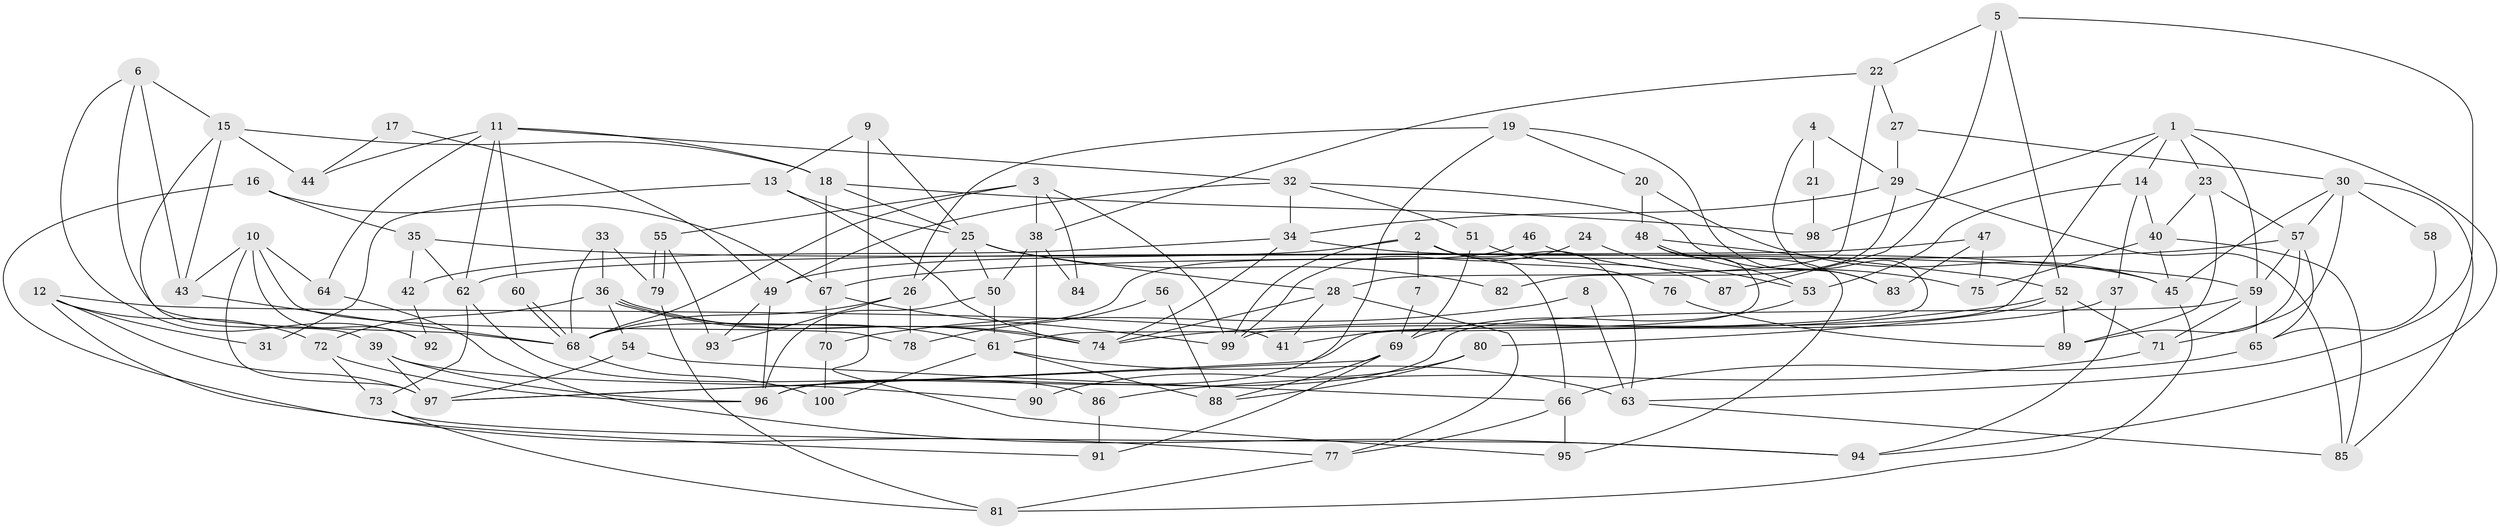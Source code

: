 // Generated by graph-tools (version 1.1) at 2025/11/02/21/25 10:11:14]
// undirected, 100 vertices, 200 edges
graph export_dot {
graph [start="1"]
  node [color=gray90,style=filled];
  1;
  2;
  3;
  4;
  5;
  6;
  7;
  8;
  9;
  10;
  11;
  12;
  13;
  14;
  15;
  16;
  17;
  18;
  19;
  20;
  21;
  22;
  23;
  24;
  25;
  26;
  27;
  28;
  29;
  30;
  31;
  32;
  33;
  34;
  35;
  36;
  37;
  38;
  39;
  40;
  41;
  42;
  43;
  44;
  45;
  46;
  47;
  48;
  49;
  50;
  51;
  52;
  53;
  54;
  55;
  56;
  57;
  58;
  59;
  60;
  61;
  62;
  63;
  64;
  65;
  66;
  67;
  68;
  69;
  70;
  71;
  72;
  73;
  74;
  75;
  76;
  77;
  78;
  79;
  80;
  81;
  82;
  83;
  84;
  85;
  86;
  87;
  88;
  89;
  90;
  91;
  92;
  93;
  94;
  95;
  96;
  97;
  98;
  99;
  100;
  1 -- 94;
  1 -- 14;
  1 -- 23;
  1 -- 59;
  1 -- 98;
  1 -- 99;
  2 -- 49;
  2 -- 63;
  2 -- 7;
  2 -- 66;
  2 -- 76;
  2 -- 99;
  3 -- 99;
  3 -- 68;
  3 -- 38;
  3 -- 55;
  3 -- 84;
  4 -- 29;
  4 -- 61;
  4 -- 21;
  5 -- 22;
  5 -- 52;
  5 -- 63;
  5 -- 87;
  6 -- 43;
  6 -- 68;
  6 -- 15;
  6 -- 92;
  7 -- 69;
  8 -- 70;
  8 -- 63;
  9 -- 13;
  9 -- 25;
  9 -- 95;
  10 -- 97;
  10 -- 92;
  10 -- 43;
  10 -- 64;
  10 -- 78;
  11 -- 62;
  11 -- 32;
  11 -- 18;
  11 -- 44;
  11 -- 60;
  11 -- 64;
  12 -- 41;
  12 -- 72;
  12 -- 31;
  12 -- 91;
  12 -- 97;
  13 -- 25;
  13 -- 74;
  13 -- 31;
  14 -- 53;
  14 -- 40;
  14 -- 37;
  15 -- 43;
  15 -- 18;
  15 -- 39;
  15 -- 44;
  16 -- 67;
  16 -- 77;
  16 -- 35;
  17 -- 44;
  17 -- 49;
  18 -- 25;
  18 -- 67;
  18 -- 98;
  19 -- 96;
  19 -- 20;
  19 -- 26;
  19 -- 83;
  20 -- 48;
  20 -- 45;
  21 -- 98;
  22 -- 28;
  22 -- 38;
  22 -- 27;
  23 -- 57;
  23 -- 40;
  23 -- 89;
  24 -- 53;
  24 -- 99;
  25 -- 50;
  25 -- 26;
  25 -- 28;
  25 -- 82;
  26 -- 68;
  26 -- 78;
  26 -- 93;
  27 -- 30;
  27 -- 29;
  28 -- 74;
  28 -- 41;
  28 -- 77;
  29 -- 34;
  29 -- 82;
  29 -- 85;
  30 -- 57;
  30 -- 85;
  30 -- 45;
  30 -- 58;
  30 -- 71;
  32 -- 34;
  32 -- 49;
  32 -- 51;
  32 -- 83;
  33 -- 68;
  33 -- 36;
  33 -- 79;
  34 -- 74;
  34 -- 45;
  34 -- 42;
  35 -- 59;
  35 -- 42;
  35 -- 62;
  36 -- 61;
  36 -- 74;
  36 -- 74;
  36 -- 54;
  36 -- 72;
  37 -- 94;
  37 -- 41;
  38 -- 90;
  38 -- 50;
  38 -- 84;
  39 -- 97;
  39 -- 90;
  39 -- 96;
  40 -- 45;
  40 -- 75;
  40 -- 85;
  42 -- 92;
  43 -- 68;
  45 -- 81;
  46 -- 68;
  46 -- 75;
  47 -- 62;
  47 -- 83;
  47 -- 75;
  48 -- 52;
  48 -- 97;
  48 -- 53;
  48 -- 95;
  49 -- 93;
  49 -- 96;
  50 -- 96;
  50 -- 61;
  51 -- 69;
  51 -- 87;
  52 -- 71;
  52 -- 89;
  52 -- 74;
  52 -- 80;
  53 -- 69;
  54 -- 66;
  54 -- 97;
  55 -- 79;
  55 -- 79;
  55 -- 93;
  56 -- 88;
  56 -- 78;
  57 -- 65;
  57 -- 67;
  57 -- 59;
  57 -- 89;
  58 -- 65;
  59 -- 65;
  59 -- 71;
  59 -- 96;
  60 -- 68;
  60 -- 68;
  61 -- 63;
  61 -- 88;
  61 -- 100;
  62 -- 73;
  62 -- 86;
  63 -- 85;
  64 -- 94;
  65 -- 66;
  66 -- 95;
  66 -- 77;
  67 -- 99;
  67 -- 70;
  68 -- 100;
  69 -- 91;
  69 -- 97;
  69 -- 88;
  70 -- 100;
  71 -- 86;
  72 -- 96;
  72 -- 73;
  73 -- 81;
  73 -- 94;
  76 -- 89;
  77 -- 81;
  79 -- 81;
  80 -- 88;
  80 -- 90;
  86 -- 91;
}
